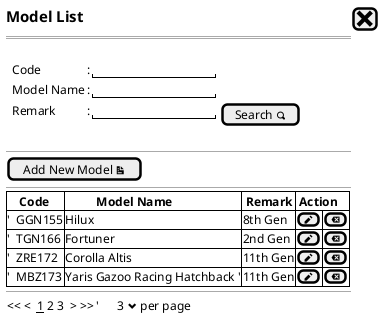 @startsalt
{
  <size:15><b>Model List |[<size:25><&x>]|*
  ==
  .
  {
      .|Code        |: |"               "|*
      .|Model Name  |: |"               "|*
      .|Remark      |: |"               "| [Search <&magnifying-glass>] |*      
  }
  .
  --
  [Add New Model <&document>]
  --
  {#
    |<b>    Code |<b>          Model Name        |<b> Remark |<b> Action |*|*|*
    |'  GGN155   | Hilux                         | 8th Gen       |[<&pencil>]|[<&delete>]|*
    |'  TGN166   | Fortuner                      | 2nd Gen       |[<&pencil>]|[<&delete>]|*
    |'  ZRE172   | Corolla Altis                 | 11th Gen      |[<&pencil>]|[<&delete>]|*
    |'  MBZ173   | Yaris Gazoo Racing Hatchback '| 11th Gen      |[<&pencil>]|[<&delete>]|*    
  }
  --
  {
  << <  __1__ 2 3  > >>  |'      3 <&chevron-bottom> per page |*
  }

}
@endsalt
